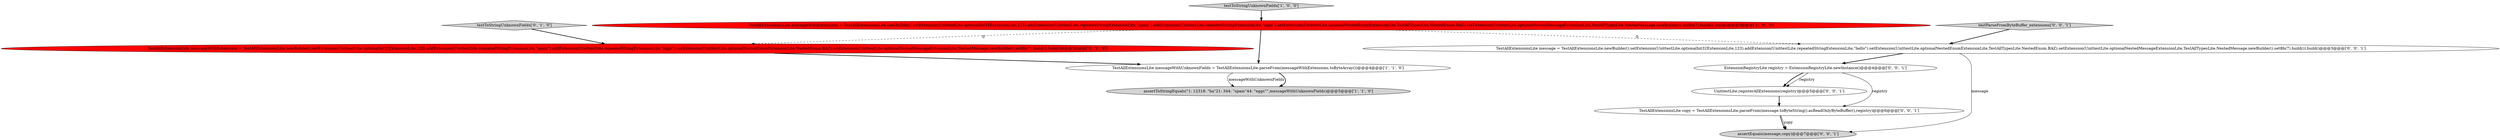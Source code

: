 digraph {
0 [style = filled, label = "TestAllExtensionsLite messageWithExtensions = TestAllExtensionsLite.newBuilder().setExtension(UnittestLite.optionalInt32ExtensionLite,123).addExtension(UnittestLite.repeatedStringExtensionLite,\"spam\").addExtension(UnittestLite.repeatedStringExtensionLite,\"eggs\").setExtension(UnittestLite.optionalNestedEnumExtensionLite,TestAllTypesLite.NestedEnum.BAZ).setExtension(UnittestLite.optionalNestedMessageExtensionLite,TestAllTypesLite.NestedMessage.newBuilder().setBb(7).build()).build()@@@3@@@['1', '0', '0']", fillcolor = red, shape = ellipse image = "AAA1AAABBB1BBB"];
1 [style = filled, label = "assertToStringEquals(\"1: 12318: \"\b\a\"21: 344: \"spam\"44: \"eggs\"\",messageWithUnknownFields)@@@5@@@['1', '1', '0']", fillcolor = lightgray, shape = ellipse image = "AAA0AAABBB1BBB"];
11 [style = filled, label = "TestAllExtensionsLite copy = TestAllExtensionsLite.parseFrom(message.toByteString().asReadOnlyByteBuffer(),registry)@@@6@@@['0', '0', '1']", fillcolor = white, shape = ellipse image = "AAA0AAABBB3BBB"];
6 [style = filled, label = "UnittestLite.registerAllExtensions(registry)@@@5@@@['0', '0', '1']", fillcolor = white, shape = ellipse image = "AAA0AAABBB3BBB"];
9 [style = filled, label = "ExtensionRegistryLite registry = ExtensionRegistryLite.newInstance()@@@4@@@['0', '0', '1']", fillcolor = white, shape = ellipse image = "AAA0AAABBB3BBB"];
4 [style = filled, label = "TestAllExtensionsLite messageWithExtensions = TestAllExtensionsLite.newBuilder().setExtension(UnittestLite.optionalInt32ExtensionLite,123).addExtension(UnittestLite.repeatedStringExtensionLite,\"spam\").addExtension(UnittestLite.repeatedStringExtensionLite,\"eggs\").setExtension(UnittestLite.optionalNestedEnumExtensionLite,NestedEnum.BAZ).setExtension(UnittestLite.optionalNestedMessageExtensionLite,NestedMessage.newBuilder().setBb(7).build()).build()@@@3@@@['0', '1', '0']", fillcolor = red, shape = ellipse image = "AAA1AAABBB2BBB"];
3 [style = filled, label = "testToStringUnknownFields['1', '0', '0']", fillcolor = lightgray, shape = diamond image = "AAA0AAABBB1BBB"];
8 [style = filled, label = "testParseFromByteBuffer_extensions['0', '0', '1']", fillcolor = lightgray, shape = diamond image = "AAA0AAABBB3BBB"];
10 [style = filled, label = "TestAllExtensionsLite message = TestAllExtensionsLite.newBuilder().setExtension(UnittestLite.optionalInt32ExtensionLite,123).addExtension(UnittestLite.repeatedStringExtensionLite,\"hello\").setExtension(UnittestLite.optionalNestedEnumExtensionLite,TestAllTypesLite.NestedEnum.BAZ).setExtension(UnittestLite.optionalNestedMessageExtensionLite,TestAllTypesLite.NestedMessage.newBuilder().setBb(7).build()).build()@@@3@@@['0', '0', '1']", fillcolor = white, shape = ellipse image = "AAA0AAABBB3BBB"];
2 [style = filled, label = "TestAllExtensionsLite messageWithUnknownFields = TestAllExtensionsLite.parseFrom(messageWithExtensions.toByteArray())@@@4@@@['1', '1', '0']", fillcolor = white, shape = ellipse image = "AAA0AAABBB1BBB"];
5 [style = filled, label = "testToStringUnknownFields['0', '1', '0']", fillcolor = lightgray, shape = diamond image = "AAA0AAABBB2BBB"];
7 [style = filled, label = "assertEquals(message,copy)@@@7@@@['0', '0', '1']", fillcolor = lightgray, shape = ellipse image = "AAA0AAABBB3BBB"];
10->7 [style = solid, label="message"];
3->0 [style = bold, label=""];
8->10 [style = bold, label=""];
11->7 [style = solid, label="copy"];
9->6 [style = solid, label="registry"];
10->9 [style = bold, label=""];
0->4 [style = dashed, label="0"];
4->2 [style = bold, label=""];
2->1 [style = solid, label="messageWithUnknownFields"];
0->10 [style = dashed, label="0"];
9->11 [style = solid, label="registry"];
2->1 [style = bold, label=""];
6->11 [style = bold, label=""];
11->7 [style = bold, label=""];
5->4 [style = bold, label=""];
9->6 [style = bold, label=""];
0->2 [style = bold, label=""];
}
